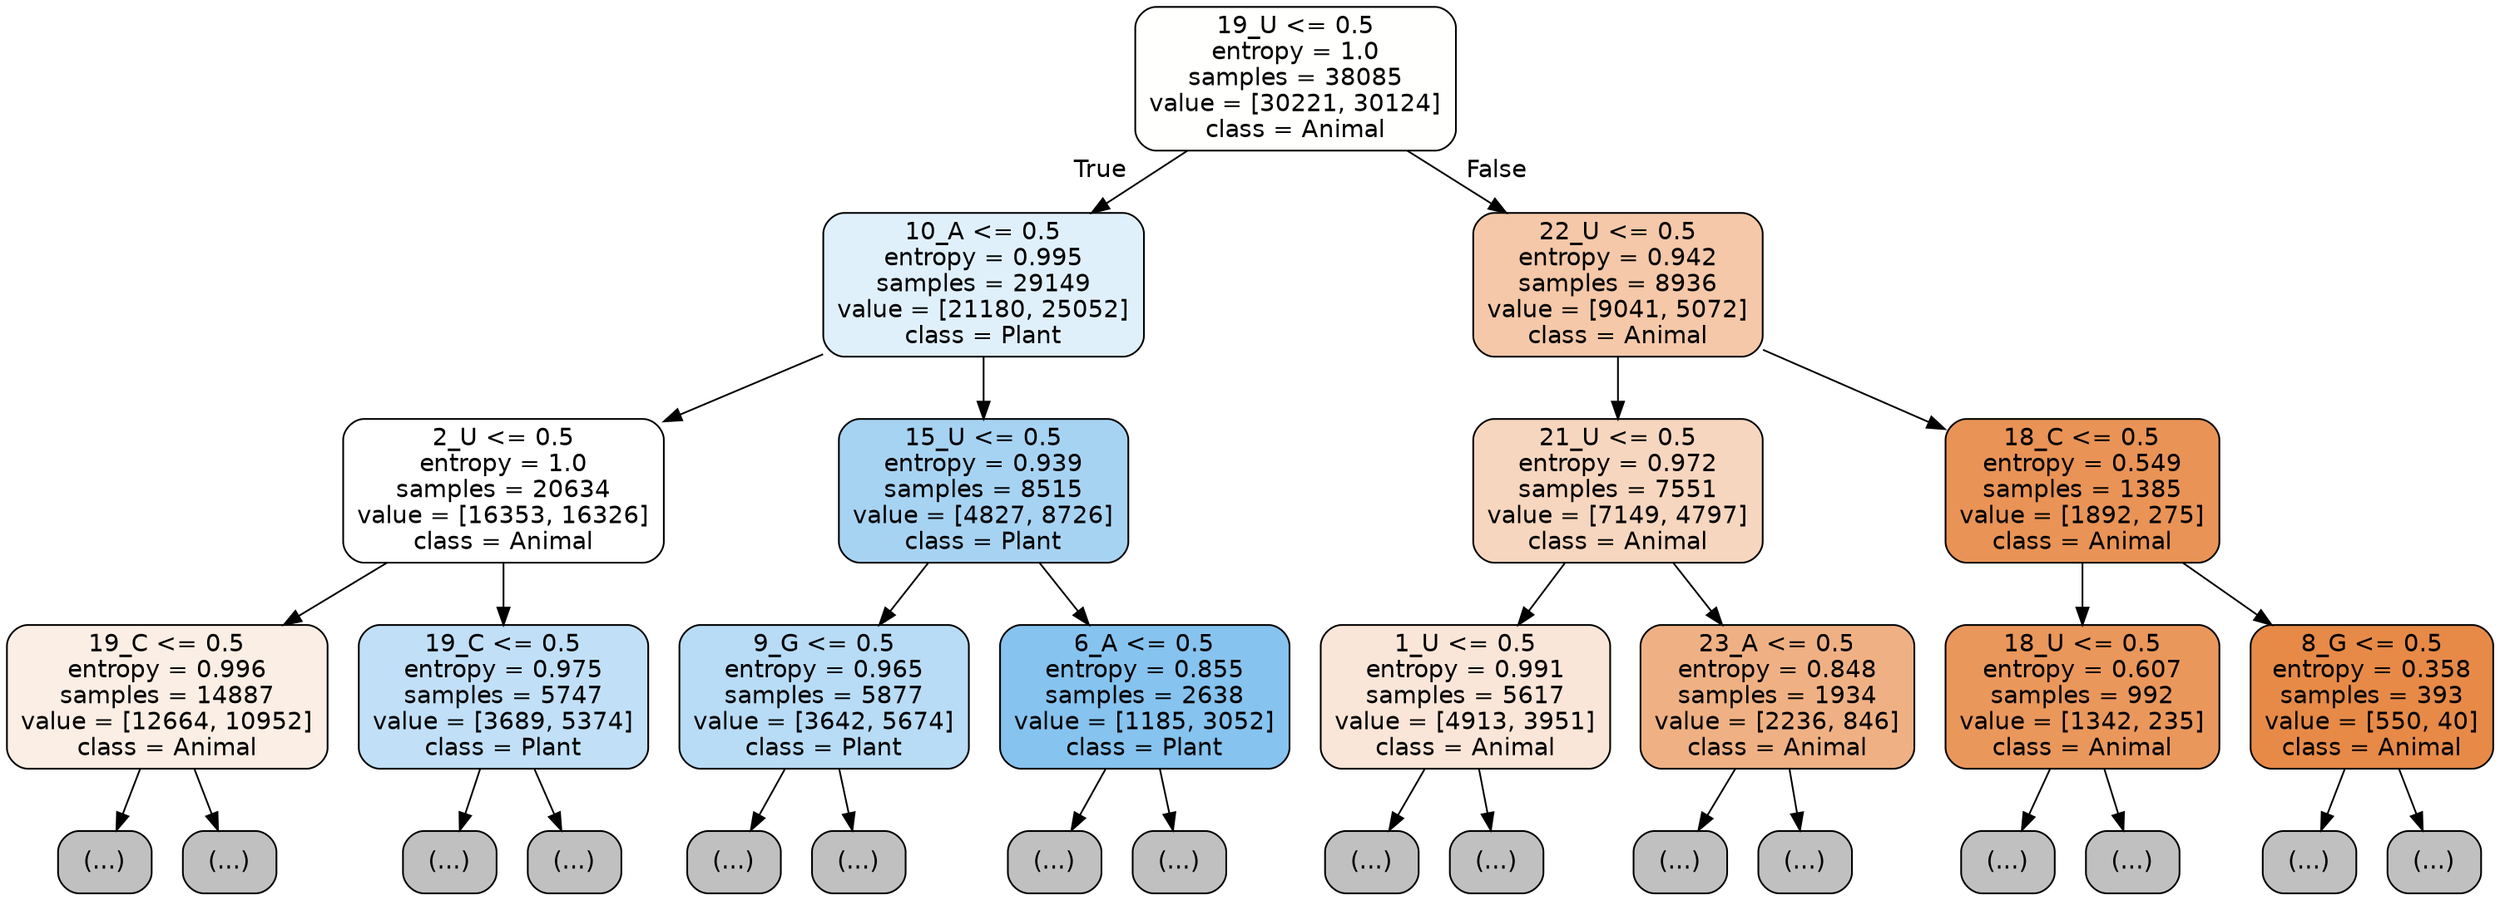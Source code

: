 digraph Tree {
node [shape=box, style="filled, rounded", color="black", fontname="helvetica"] ;
edge [fontname="helvetica"] ;
0 [label="19_U <= 0.5\nentropy = 1.0\nsamples = 38085\nvalue = [30221, 30124]\nclass = Animal", fillcolor="#fffffe"] ;
1 [label="10_A <= 0.5\nentropy = 0.995\nsamples = 29149\nvalue = [21180, 25052]\nclass = Plant", fillcolor="#e0f0fb"] ;
0 -> 1 [labeldistance=2.5, labelangle=45, headlabel="True"] ;
2 [label="2_U <= 0.5\nentropy = 1.0\nsamples = 20634\nvalue = [16353, 16326]\nclass = Animal", fillcolor="#ffffff"] ;
1 -> 2 ;
3 [label="19_C <= 0.5\nentropy = 0.996\nsamples = 14887\nvalue = [12664, 10952]\nclass = Animal", fillcolor="#fbeee4"] ;
2 -> 3 ;
4 [label="(...)", fillcolor="#C0C0C0"] ;
3 -> 4 ;
4611 [label="(...)", fillcolor="#C0C0C0"] ;
3 -> 4611 ;
7066 [label="19_C <= 0.5\nentropy = 0.975\nsamples = 5747\nvalue = [3689, 5374]\nclass = Plant", fillcolor="#c1e0f7"] ;
2 -> 7066 ;
7067 [label="(...)", fillcolor="#C0C0C0"] ;
7066 -> 7067 ;
8778 [label="(...)", fillcolor="#C0C0C0"] ;
7066 -> 8778 ;
9633 [label="15_U <= 0.5\nentropy = 0.939\nsamples = 8515\nvalue = [4827, 8726]\nclass = Plant", fillcolor="#a7d3f3"] ;
1 -> 9633 ;
9634 [label="9_G <= 0.5\nentropy = 0.965\nsamples = 5877\nvalue = [3642, 5674]\nclass = Plant", fillcolor="#b8dcf6"] ;
9633 -> 9634 ;
9635 [label="(...)", fillcolor="#C0C0C0"] ;
9634 -> 9635 ;
11190 [label="(...)", fillcolor="#C0C0C0"] ;
9634 -> 11190 ;
11947 [label="6_A <= 0.5\nentropy = 0.855\nsamples = 2638\nvalue = [1185, 3052]\nclass = Plant", fillcolor="#86c3ef"] ;
9633 -> 11947 ;
11948 [label="(...)", fillcolor="#C0C0C0"] ;
11947 -> 11948 ;
12493 [label="(...)", fillcolor="#C0C0C0"] ;
11947 -> 12493 ;
12696 [label="22_U <= 0.5\nentropy = 0.942\nsamples = 8936\nvalue = [9041, 5072]\nclass = Animal", fillcolor="#f4c8a8"] ;
0 -> 12696 [labeldistance=2.5, labelangle=-45, headlabel="False"] ;
12697 [label="21_U <= 0.5\nentropy = 0.972\nsamples = 7551\nvalue = [7149, 4797]\nclass = Animal", fillcolor="#f6d6be"] ;
12696 -> 12697 ;
12698 [label="1_U <= 0.5\nentropy = 0.991\nsamples = 5617\nvalue = [4913, 3951]\nclass = Animal", fillcolor="#fae6d8"] ;
12697 -> 12698 ;
12699 [label="(...)", fillcolor="#C0C0C0"] ;
12698 -> 12699 ;
14398 [label="(...)", fillcolor="#C0C0C0"] ;
12698 -> 14398 ;
15751 [label="23_A <= 0.5\nentropy = 0.848\nsamples = 1934\nvalue = [2236, 846]\nclass = Animal", fillcolor="#efb184"] ;
12697 -> 15751 ;
15752 [label="(...)", fillcolor="#C0C0C0"] ;
15751 -> 15752 ;
16643 [label="(...)", fillcolor="#C0C0C0"] ;
15751 -> 16643 ;
16694 [label="18_C <= 0.5\nentropy = 0.549\nsamples = 1385\nvalue = [1892, 275]\nclass = Animal", fillcolor="#e99356"] ;
12696 -> 16694 ;
16695 [label="18_U <= 0.5\nentropy = 0.607\nsamples = 992\nvalue = [1342, 235]\nclass = Animal", fillcolor="#ea975c"] ;
16694 -> 16695 ;
16696 [label="(...)", fillcolor="#C0C0C0"] ;
16695 -> 16696 ;
16887 [label="(...)", fillcolor="#C0C0C0"] ;
16695 -> 16887 ;
17018 [label="8_G <= 0.5\nentropy = 0.358\nsamples = 393\nvalue = [550, 40]\nclass = Animal", fillcolor="#e78a47"] ;
16694 -> 17018 ;
17019 [label="(...)", fillcolor="#C0C0C0"] ;
17018 -> 17019 ;
17080 [label="(...)", fillcolor="#C0C0C0"] ;
17018 -> 17080 ;
}
